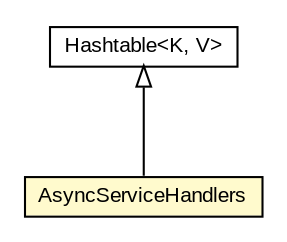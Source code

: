 #!/usr/local/bin/dot
#
# Class diagram 
# Generated by UMLGraph version 5.3 (http://www.umlgraph.org/)
#

digraph G {
	edge [fontname="arial",fontsize=10,labelfontname="arial",labelfontsize=10];
	node [fontname="arial",fontsize=10,shape=plaintext];
	nodesep=0.25;
	ranksep=0.5;
	// context.arch.handler.AsyncServiceHandlers
	c52160 [label=<<table title="context.arch.handler.AsyncServiceHandlers" border="0" cellborder="1" cellspacing="0" cellpadding="2" port="p" bgcolor="lemonChiffon" href="./AsyncServiceHandlers.html">
		<tr><td><table border="0" cellspacing="0" cellpadding="1">
<tr><td align="center" balign="center"> AsyncServiceHandlers </td></tr>
		</table></td></tr>
		</table>>, fontname="arial", fontcolor="black", fontsize=10.0];
	//context.arch.handler.AsyncServiceHandlers extends java.util.Hashtable<java.lang.String, context.arch.handler.AsyncServiceHandlerInfo>
	c52457:p -> c52160:p [dir=back,arrowtail=empty];
	// java.util.Hashtable<K, V>
	c52457 [label=<<table title="java.util.Hashtable" border="0" cellborder="1" cellspacing="0" cellpadding="2" port="p" href="http://java.sun.com/j2se/1.4.2/docs/api/java/util/Hashtable.html">
		<tr><td><table border="0" cellspacing="0" cellpadding="1">
<tr><td align="center" balign="center"> Hashtable&lt;K, V&gt; </td></tr>
		</table></td></tr>
		</table>>, fontname="arial", fontcolor="black", fontsize=10.0];
}

